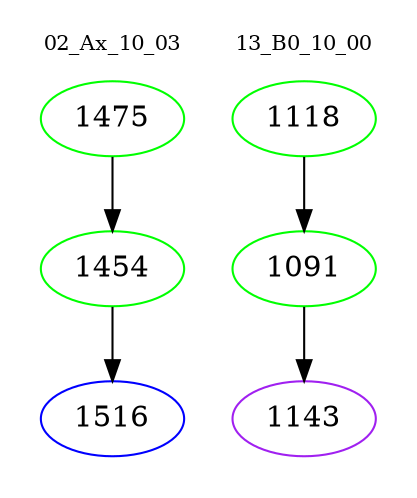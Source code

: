 digraph{
subgraph cluster_0 {
color = white
label = "02_Ax_10_03";
fontsize=10;
T0_1475 [label="1475", color="green"]
T0_1475 -> T0_1454 [color="black"]
T0_1454 [label="1454", color="green"]
T0_1454 -> T0_1516 [color="black"]
T0_1516 [label="1516", color="blue"]
}
subgraph cluster_1 {
color = white
label = "13_B0_10_00";
fontsize=10;
T1_1118 [label="1118", color="green"]
T1_1118 -> T1_1091 [color="black"]
T1_1091 [label="1091", color="green"]
T1_1091 -> T1_1143 [color="black"]
T1_1143 [label="1143", color="purple"]
}
}
